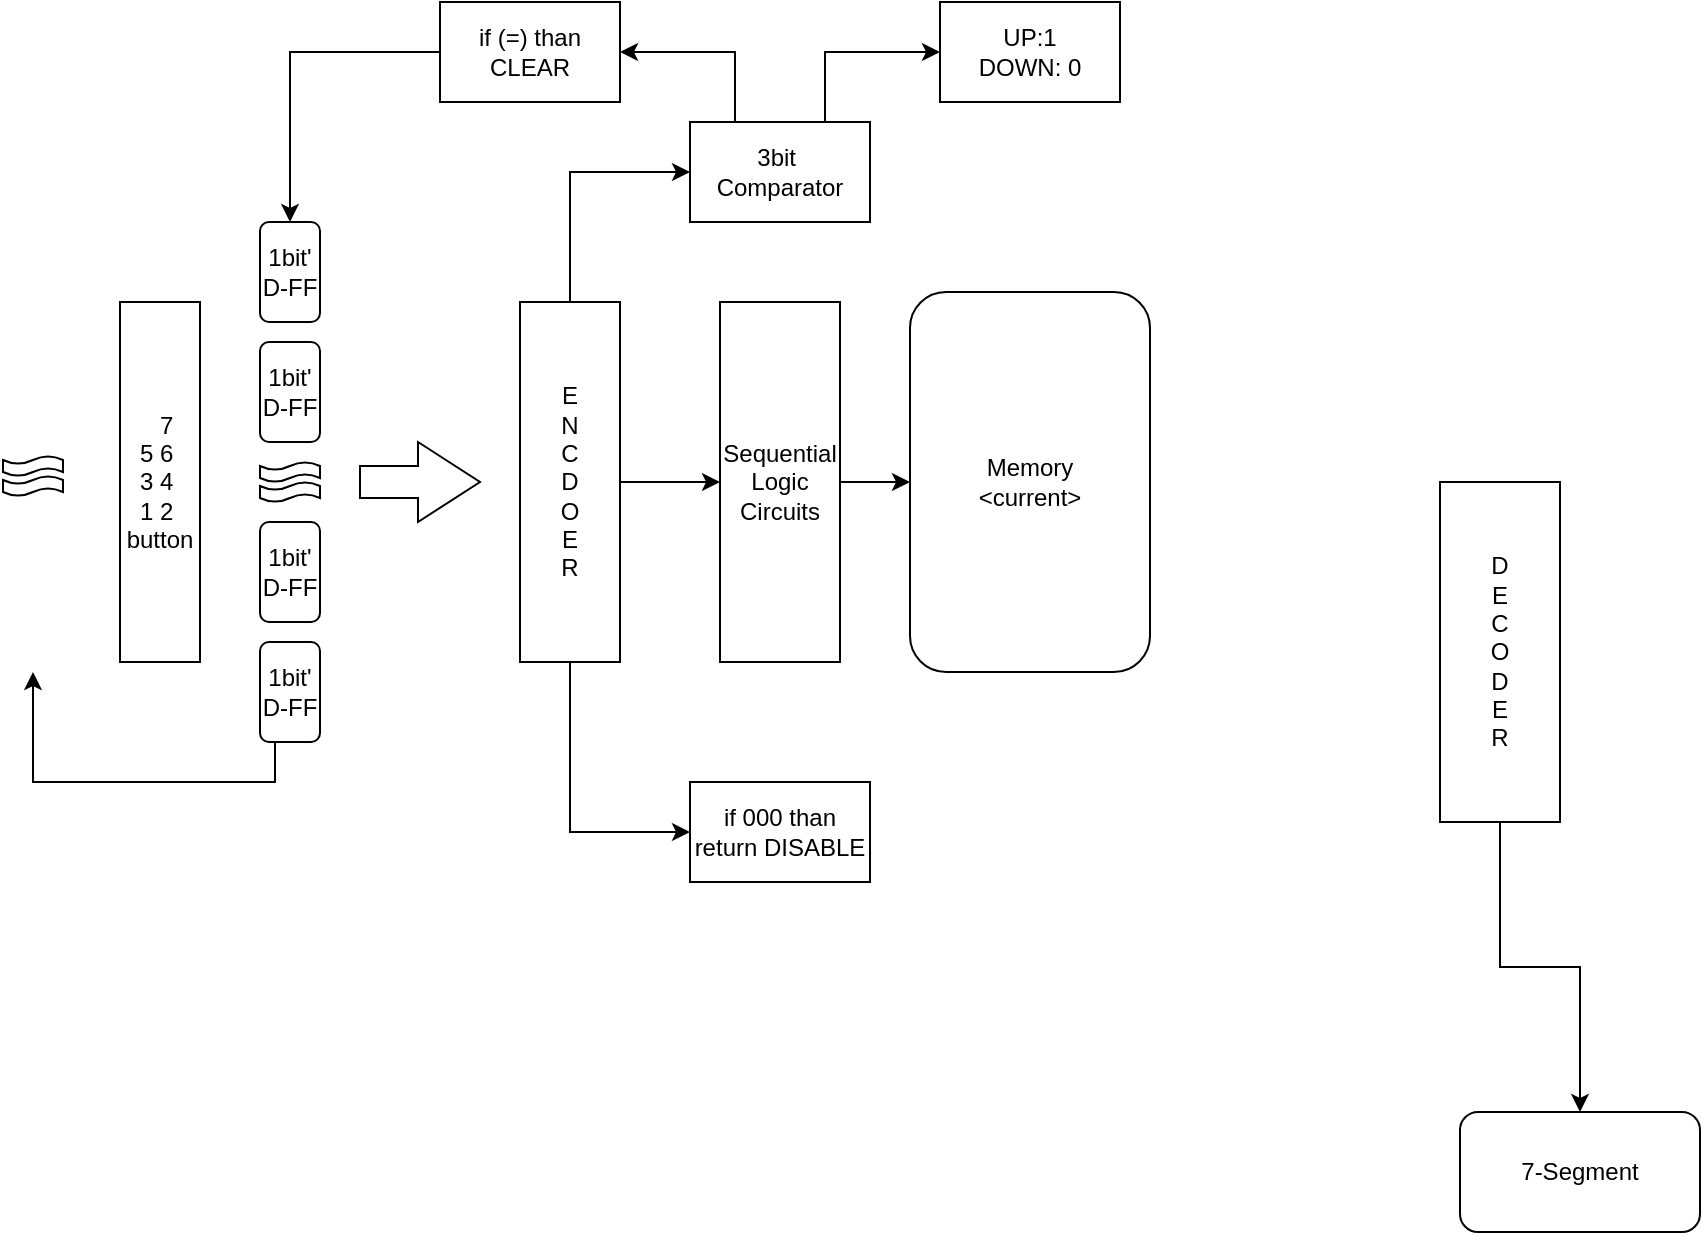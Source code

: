 <mxfile version="14.7.6" type="github">
  <diagram id="SuwwIZp0iLZIKjvh0JOB" name="Page-1">
    <mxGraphModel dx="1372" dy="794" grid="1" gridSize="10" guides="1" tooltips="1" connect="1" arrows="1" fold="1" page="1" pageScale="1" pageWidth="827" pageHeight="1169" math="0" shadow="0">
      <root>
        <mxCell id="0" />
        <mxCell id="1" parent="0" />
        <mxCell id="rc-veW3gdyn9Ay4r5dE2-104" style="edgeStyle=orthogonalEdgeStyle;rounded=0;orthogonalLoop=1;jettySize=auto;html=1;exitX=1;exitY=0.5;exitDx=0;exitDy=0;entryX=0;entryY=0.5;entryDx=0;entryDy=0;" edge="1" parent="1" source="rc-veW3gdyn9Ay4r5dE2-3" target="rc-veW3gdyn9Ay4r5dE2-39">
          <mxGeometry relative="1" as="geometry" />
        </mxCell>
        <mxCell id="rc-veW3gdyn9Ay4r5dE2-3" value="Sequential&lt;br&gt;Logic Circuits" style="rounded=1;whiteSpace=wrap;html=1;arcSize=0;" vertex="1" parent="1">
          <mxGeometry x="430" y="150" width="60" height="180" as="geometry" />
        </mxCell>
        <mxCell id="rc-veW3gdyn9Ay4r5dE2-96" style="edgeStyle=orthogonalEdgeStyle;rounded=0;orthogonalLoop=1;jettySize=auto;html=1;exitX=0.25;exitY=0;exitDx=0;exitDy=0;entryX=1;entryY=0.5;entryDx=0;entryDy=0;" edge="1" parent="1" source="rc-veW3gdyn9Ay4r5dE2-6" target="rc-veW3gdyn9Ay4r5dE2-29">
          <mxGeometry relative="1" as="geometry" />
        </mxCell>
        <mxCell id="rc-veW3gdyn9Ay4r5dE2-100" style="edgeStyle=orthogonalEdgeStyle;rounded=0;orthogonalLoop=1;jettySize=auto;html=1;exitX=0.75;exitY=0;exitDx=0;exitDy=0;entryX=0;entryY=0.5;entryDx=0;entryDy=0;" edge="1" parent="1" source="rc-veW3gdyn9Ay4r5dE2-6" target="rc-veW3gdyn9Ay4r5dE2-21">
          <mxGeometry relative="1" as="geometry" />
        </mxCell>
        <mxCell id="rc-veW3gdyn9Ay4r5dE2-6" value="3bit&amp;nbsp; Comparator" style="rounded=1;whiteSpace=wrap;html=1;arcSize=0;" vertex="1" parent="1">
          <mxGeometry x="415" y="60" width="90" height="50" as="geometry" />
        </mxCell>
        <mxCell id="rc-veW3gdyn9Ay4r5dE2-10" value="&amp;nbsp; 7&lt;br&gt;5 6&amp;nbsp;&lt;br&gt;3 4&amp;nbsp;&lt;br&gt;1 2&amp;nbsp;&lt;br&gt;button" style="rounded=1;whiteSpace=wrap;html=1;arcSize=0;" vertex="1" parent="1">
          <mxGeometry x="130" y="150" width="40" height="180" as="geometry" />
        </mxCell>
        <mxCell id="rc-veW3gdyn9Ay4r5dE2-95" style="edgeStyle=orthogonalEdgeStyle;rounded=0;orthogonalLoop=1;jettySize=auto;html=1;exitX=0.5;exitY=1;exitDx=0;exitDy=0;entryX=0;entryY=0.5;entryDx=0;entryDy=0;" edge="1" parent="1" source="rc-veW3gdyn9Ay4r5dE2-13" target="rc-veW3gdyn9Ay4r5dE2-36">
          <mxGeometry relative="1" as="geometry" />
        </mxCell>
        <mxCell id="rc-veW3gdyn9Ay4r5dE2-102" style="edgeStyle=orthogonalEdgeStyle;rounded=0;orthogonalLoop=1;jettySize=auto;html=1;exitX=0.5;exitY=0;exitDx=0;exitDy=0;entryX=0;entryY=0.5;entryDx=0;entryDy=0;" edge="1" parent="1" source="rc-veW3gdyn9Ay4r5dE2-13" target="rc-veW3gdyn9Ay4r5dE2-6">
          <mxGeometry relative="1" as="geometry" />
        </mxCell>
        <mxCell id="rc-veW3gdyn9Ay4r5dE2-103" style="edgeStyle=orthogonalEdgeStyle;rounded=0;orthogonalLoop=1;jettySize=auto;html=1;exitX=1;exitY=0.5;exitDx=0;exitDy=0;entryX=0;entryY=0.5;entryDx=0;entryDy=0;" edge="1" parent="1" source="rc-veW3gdyn9Ay4r5dE2-13" target="rc-veW3gdyn9Ay4r5dE2-3">
          <mxGeometry relative="1" as="geometry" />
        </mxCell>
        <mxCell id="rc-veW3gdyn9Ay4r5dE2-13" value="E&lt;br&gt;N&lt;br&gt;C&lt;br&gt;D&lt;br&gt;O&lt;br&gt;E&lt;br&gt;R" style="rounded=1;whiteSpace=wrap;html=1;arcSize=0;" vertex="1" parent="1">
          <mxGeometry x="330" y="150" width="50" height="180" as="geometry" />
        </mxCell>
        <mxCell id="rc-veW3gdyn9Ay4r5dE2-14" value="7-Segment" style="rounded=1;whiteSpace=wrap;html=1;" vertex="1" parent="1">
          <mxGeometry x="800" y="555" width="120" height="60" as="geometry" />
        </mxCell>
        <mxCell id="rc-veW3gdyn9Ay4r5dE2-15" style="edgeStyle=orthogonalEdgeStyle;rounded=0;orthogonalLoop=1;jettySize=auto;html=1;exitX=0.5;exitY=1;exitDx=0;exitDy=0;entryX=0.5;entryY=0;entryDx=0;entryDy=0;" edge="1" parent="1" source="rc-veW3gdyn9Ay4r5dE2-16" target="rc-veW3gdyn9Ay4r5dE2-14">
          <mxGeometry relative="1" as="geometry" />
        </mxCell>
        <mxCell id="rc-veW3gdyn9Ay4r5dE2-16" value="D&lt;br&gt;E&lt;br&gt;C&lt;br&gt;O&lt;br&gt;D&lt;br&gt;E&lt;br&gt;R" style="rounded=1;whiteSpace=wrap;html=1;arcSize=0;" vertex="1" parent="1">
          <mxGeometry x="790" y="240" width="60" height="170" as="geometry" />
        </mxCell>
        <mxCell id="rc-veW3gdyn9Ay4r5dE2-97" style="edgeStyle=orthogonalEdgeStyle;rounded=0;orthogonalLoop=1;jettySize=auto;html=1;exitX=0.25;exitY=1;exitDx=0;exitDy=0;entryX=0.5;entryY=1;entryDx=0;entryDy=0;" edge="1" parent="1" source="rc-veW3gdyn9Ay4r5dE2-17" target="rc-veW3gdyn9Ay4r5dE2-88">
          <mxGeometry relative="1" as="geometry" />
        </mxCell>
        <mxCell id="rc-veW3gdyn9Ay4r5dE2-17" value="1bit&#39;&lt;br&gt;D-FF" style="rounded=1;whiteSpace=wrap;html=1;" vertex="1" parent="1">
          <mxGeometry x="200" y="320" width="30" height="50" as="geometry" />
        </mxCell>
        <mxCell id="rc-veW3gdyn9Ay4r5dE2-21" value="UP:1&lt;br&gt;DOWN: 0" style="rounded=1;whiteSpace=wrap;html=1;arcSize=0;" vertex="1" parent="1">
          <mxGeometry x="540" width="90" height="50" as="geometry" />
        </mxCell>
        <mxCell id="rc-veW3gdyn9Ay4r5dE2-22" value="" style="html=1;shadow=0;dashed=0;align=center;verticalAlign=middle;shape=mxgraph.arrows2.arrow;dy=0.6;dx=31;notch=0;rotation=0;" vertex="1" parent="1">
          <mxGeometry x="250" y="220" width="60" height="40" as="geometry" />
        </mxCell>
        <mxCell id="rc-veW3gdyn9Ay4r5dE2-25" value="" style="shape=tape;whiteSpace=wrap;html=1;direction=south;rotation=90;" vertex="1" parent="1">
          <mxGeometry x="210" y="220" width="10" height="30" as="geometry" />
        </mxCell>
        <mxCell id="rc-veW3gdyn9Ay4r5dE2-98" style="edgeStyle=orthogonalEdgeStyle;rounded=0;orthogonalLoop=1;jettySize=auto;html=1;exitX=0;exitY=0.5;exitDx=0;exitDy=0;entryX=0.5;entryY=0;entryDx=0;entryDy=0;" edge="1" parent="1" source="rc-veW3gdyn9Ay4r5dE2-29" target="rc-veW3gdyn9Ay4r5dE2-81">
          <mxGeometry relative="1" as="geometry" />
        </mxCell>
        <mxCell id="rc-veW3gdyn9Ay4r5dE2-29" value="if (=) than&lt;br&gt;CLEAR" style="rounded=1;whiteSpace=wrap;html=1;arcSize=0;" vertex="1" parent="1">
          <mxGeometry x="290" width="90" height="50" as="geometry" />
        </mxCell>
        <mxCell id="rc-veW3gdyn9Ay4r5dE2-30" value="" style="shape=image;html=1;verticalAlign=top;verticalLabelPosition=bottom;labelBackgroundColor=#ffffff;imageAspect=0;aspect=fixed;image=https://cdn2.iconfinder.com/data/icons/electronic-13/480/6-electronic-led-icon-2-128.png;rounded=0;glass=0;sketch=0;fillColor=none;" vertex="1" parent="1">
          <mxGeometry x="70" y="145" width="33" height="33" as="geometry" />
        </mxCell>
        <mxCell id="rc-veW3gdyn9Ay4r5dE2-31" value="" style="shape=image;html=1;verticalAlign=top;verticalLabelPosition=bottom;labelBackgroundColor=#ffffff;imageAspect=0;aspect=fixed;image=https://cdn2.iconfinder.com/data/icons/electronic-13/480/6-electronic-led-icon-2-128.png;rounded=0;glass=0;sketch=0;fillColor=none;" vertex="1" parent="1">
          <mxGeometry x="70" y="184" width="33" height="33" as="geometry" />
        </mxCell>
        <mxCell id="rc-veW3gdyn9Ay4r5dE2-32" value="" style="shape=image;html=1;verticalAlign=top;verticalLabelPosition=bottom;labelBackgroundColor=#ffffff;imageAspect=0;aspect=fixed;image=https://cdn2.iconfinder.com/data/icons/electronic-13/480/6-electronic-led-icon-2-128.png;rounded=0;glass=0;sketch=0;fillColor=none;" vertex="1" parent="1">
          <mxGeometry x="70" y="262" width="33" height="33" as="geometry" />
        </mxCell>
        <mxCell id="rc-veW3gdyn9Ay4r5dE2-36" value="if 000 than&lt;br&gt;return DISABLE" style="rounded=1;whiteSpace=wrap;html=1;arcSize=0;" vertex="1" parent="1">
          <mxGeometry x="415" y="390" width="90" height="50" as="geometry" />
        </mxCell>
        <mxCell id="rc-veW3gdyn9Ay4r5dE2-39" value="Memory&lt;br&gt;&amp;lt;current&amp;gt;" style="rounded=1;whiteSpace=wrap;html=1;" vertex="1" parent="1">
          <mxGeometry x="525" y="145" width="120" height="190" as="geometry" />
        </mxCell>
        <mxCell id="rc-veW3gdyn9Ay4r5dE2-79" value="1bit&#39;&lt;br&gt;D-FF" style="rounded=1;whiteSpace=wrap;html=1;" vertex="1" parent="1">
          <mxGeometry x="200" y="260" width="30" height="50" as="geometry" />
        </mxCell>
        <mxCell id="rc-veW3gdyn9Ay4r5dE2-80" value="1bit&#39;&lt;br&gt;D-FF" style="rounded=1;whiteSpace=wrap;html=1;" vertex="1" parent="1">
          <mxGeometry x="200" y="170" width="30" height="50" as="geometry" />
        </mxCell>
        <mxCell id="rc-veW3gdyn9Ay4r5dE2-81" value="1bit&#39;&lt;br&gt;D-FF" style="rounded=1;whiteSpace=wrap;html=1;" vertex="1" parent="1">
          <mxGeometry x="200" y="110" width="30" height="50" as="geometry" />
        </mxCell>
        <mxCell id="rc-veW3gdyn9Ay4r5dE2-84" value="" style="shape=tape;whiteSpace=wrap;html=1;direction=south;rotation=90;" vertex="1" parent="1">
          <mxGeometry x="210" y="230" width="10" height="30" as="geometry" />
        </mxCell>
        <mxCell id="rc-veW3gdyn9Ay4r5dE2-86" value="" style="shape=tape;whiteSpace=wrap;html=1;direction=south;rotation=90;" vertex="1" parent="1">
          <mxGeometry x="81.5" y="217" width="10" height="30" as="geometry" />
        </mxCell>
        <mxCell id="rc-veW3gdyn9Ay4r5dE2-87" value="" style="shape=tape;whiteSpace=wrap;html=1;direction=south;rotation=90;" vertex="1" parent="1">
          <mxGeometry x="81.5" y="227" width="10" height="30" as="geometry" />
        </mxCell>
        <mxCell id="rc-veW3gdyn9Ay4r5dE2-88" value="" style="shape=image;html=1;verticalAlign=top;verticalLabelPosition=bottom;labelBackgroundColor=#ffffff;imageAspect=0;aspect=fixed;image=https://cdn2.iconfinder.com/data/icons/electronic-13/480/6-electronic-led-icon-2-128.png;rounded=0;glass=0;sketch=0;fillColor=none;" vertex="1" parent="1">
          <mxGeometry x="70" y="302" width="33" height="33" as="geometry" />
        </mxCell>
      </root>
    </mxGraphModel>
  </diagram>
</mxfile>
